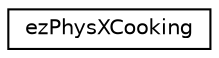 digraph "Graphical Class Hierarchy"
{
 // LATEX_PDF_SIZE
  edge [fontname="Helvetica",fontsize="10",labelfontname="Helvetica",labelfontsize="10"];
  node [fontname="Helvetica",fontsize="10",shape=record];
  rankdir="LR";
  Node0 [label="ezPhysXCooking",height=0.2,width=0.4,color="black", fillcolor="white", style="filled",URL="$d4/d8f/classez_phys_x_cooking.htm",tooltip=" "];
}
